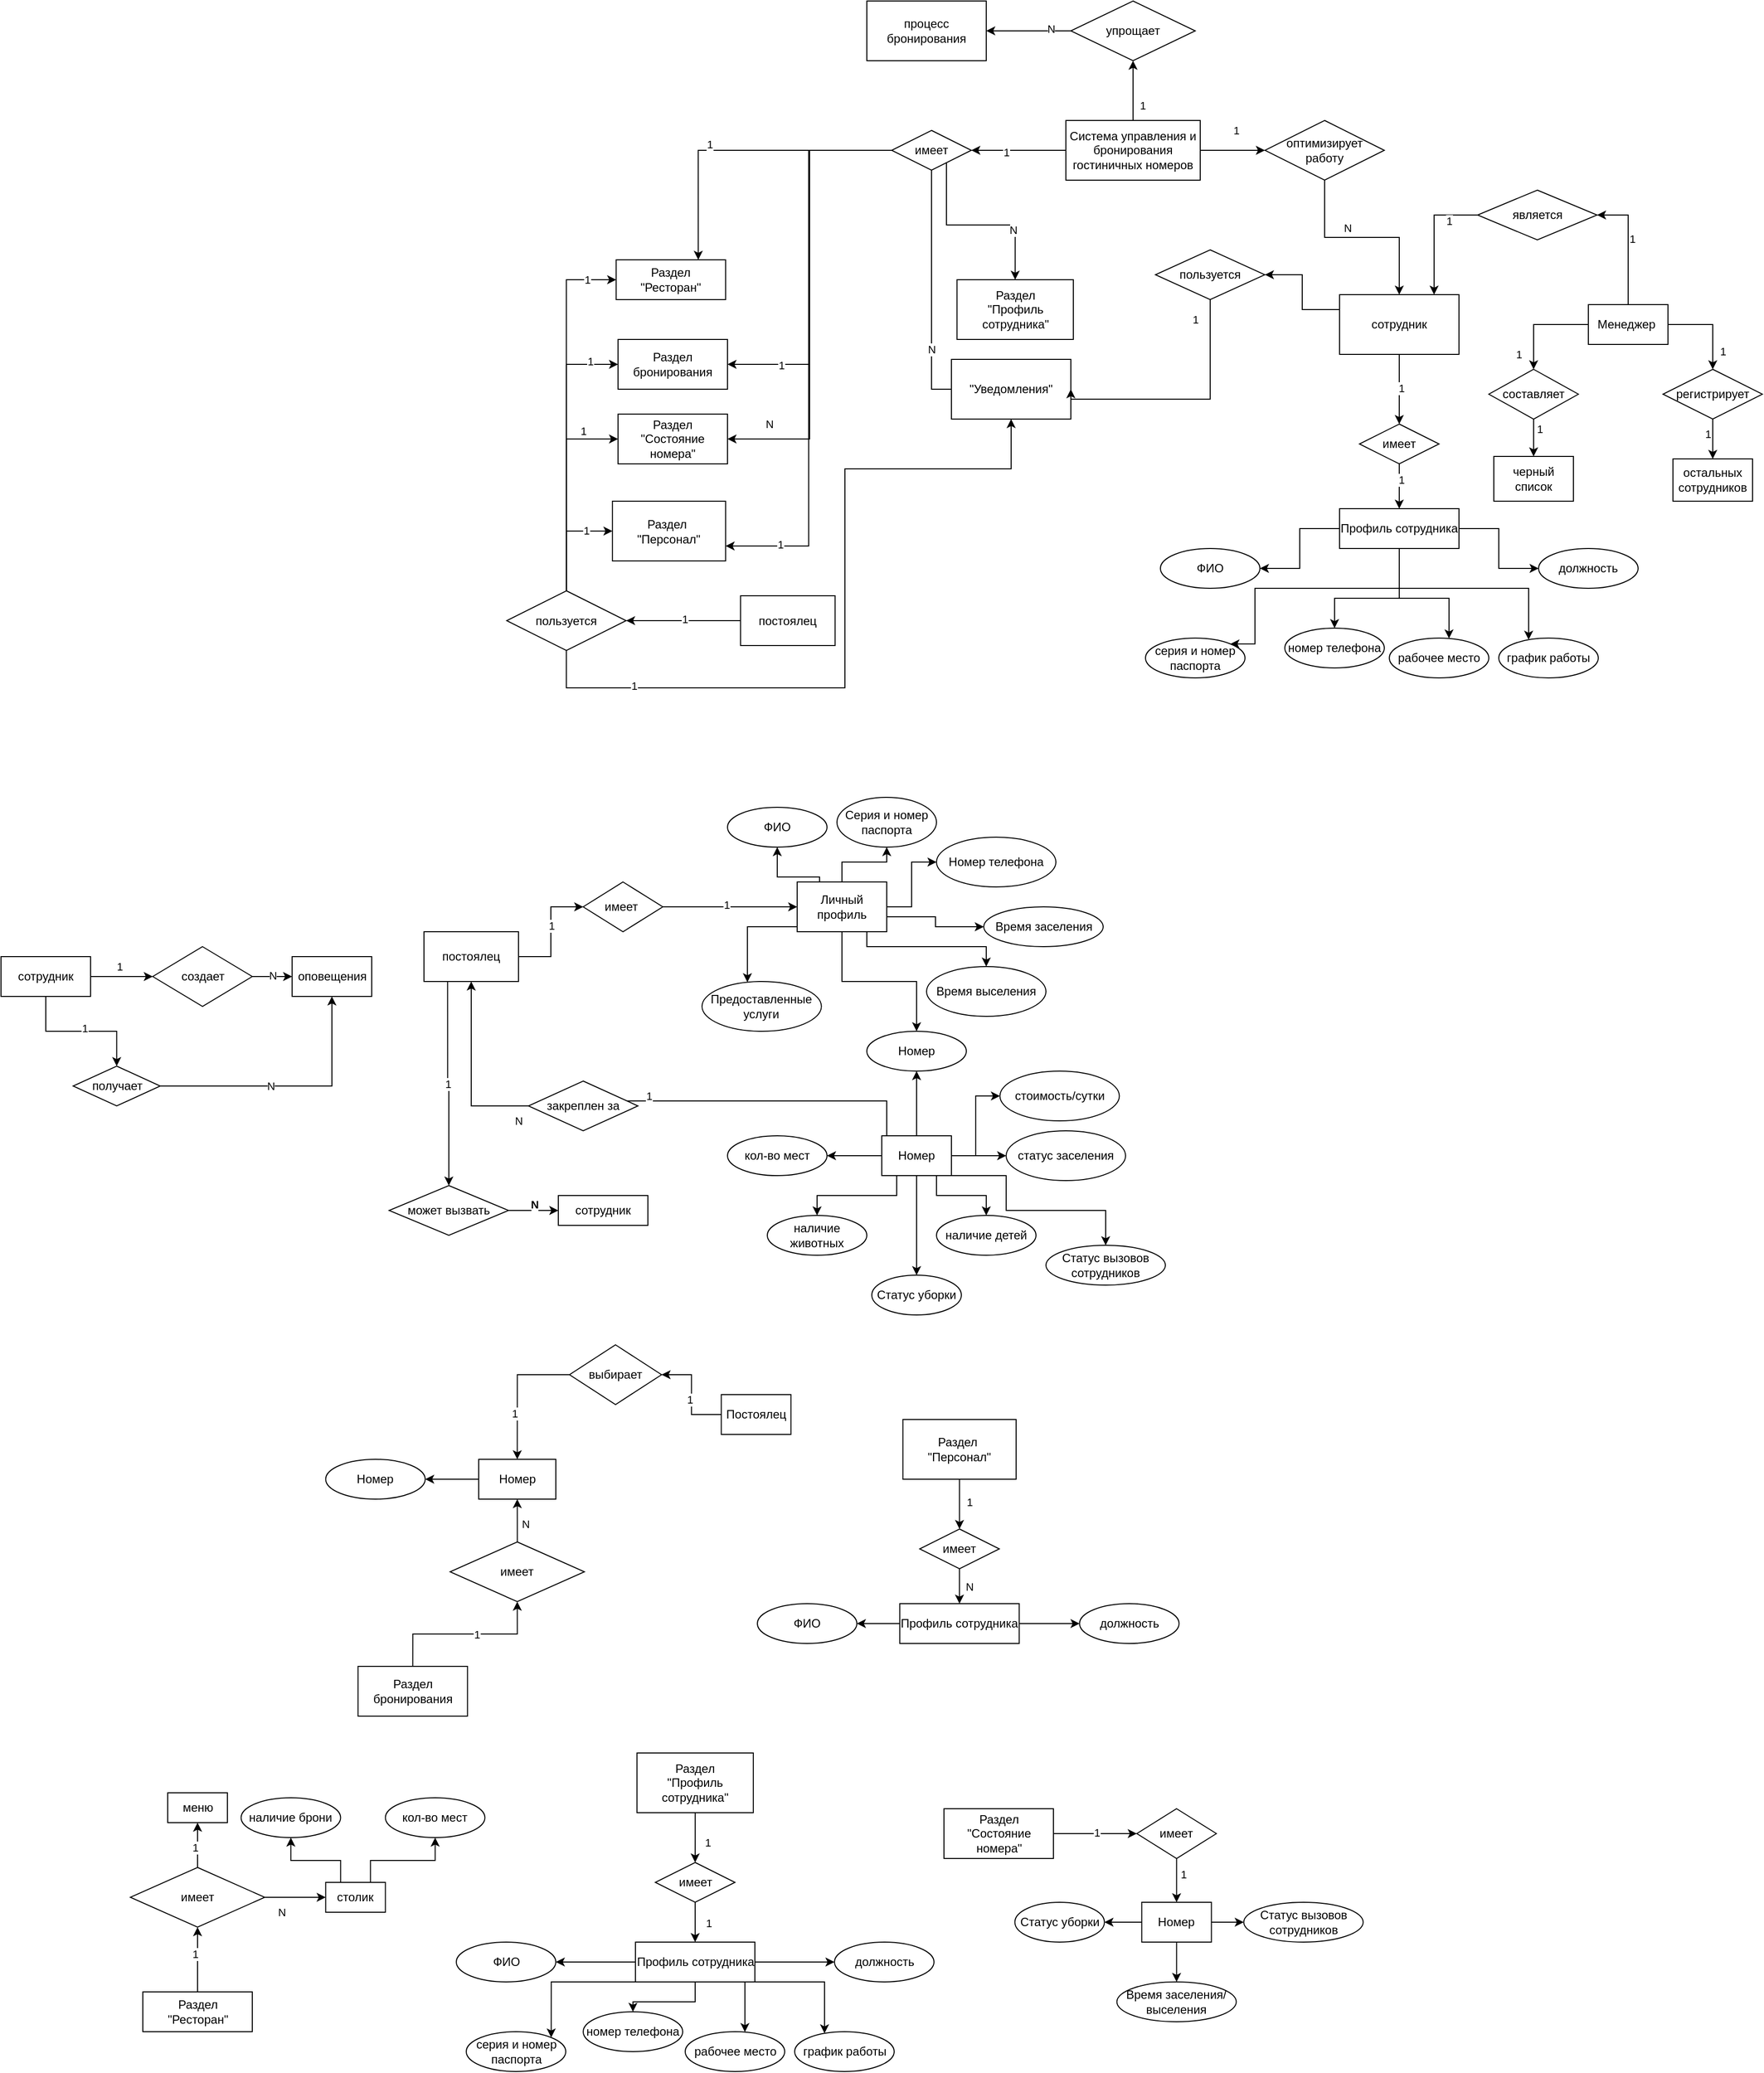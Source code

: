 <mxfile version="22.1.11" type="device">
  <diagram id="1r0zruyjchEQYWwP_mUf" name="Страница — 1">
    <mxGraphModel dx="3209" dy="1833" grid="1" gridSize="10" guides="1" tooltips="1" connect="1" arrows="1" fold="1" page="1" pageScale="1" pageWidth="850" pageHeight="1100" math="0" shadow="0">
      <root>
        <mxCell id="0" />
        <mxCell id="1" parent="0" />
        <mxCell id="VXwVxEslUtENfzQwAO3G-9" value="" style="edgeStyle=orthogonalEdgeStyle;rounded=0;orthogonalLoop=1;jettySize=auto;html=1;" parent="1" source="VXwVxEslUtENfzQwAO3G-1" target="VXwVxEslUtENfzQwAO3G-8" edge="1">
          <mxGeometry relative="1" as="geometry" />
        </mxCell>
        <mxCell id="VXwVxEslUtENfzQwAO3G-10" value="1" style="edgeLabel;html=1;align=center;verticalAlign=middle;resizable=0;points=[];" parent="VXwVxEslUtENfzQwAO3G-9" vertex="1" connectable="0">
          <mxGeometry x="-0.28" y="2" relative="1" as="geometry">
            <mxPoint x="11" y="6" as="offset" />
          </mxGeometry>
        </mxCell>
        <mxCell id="VXwVxEslUtENfzQwAO3G-49" value="" style="edgeStyle=orthogonalEdgeStyle;rounded=0;orthogonalLoop=1;jettySize=auto;html=1;" parent="1" source="VXwVxEslUtENfzQwAO3G-1" target="VXwVxEslUtENfzQwAO3G-48" edge="1">
          <mxGeometry relative="1" as="geometry" />
        </mxCell>
        <mxCell id="VXwVxEslUtENfzQwAO3G-52" value="1" style="edgeLabel;html=1;align=center;verticalAlign=middle;resizable=0;points=[];" parent="VXwVxEslUtENfzQwAO3G-49" vertex="1" connectable="0">
          <mxGeometry x="0.268" y="2" relative="1" as="geometry">
            <mxPoint as="offset" />
          </mxGeometry>
        </mxCell>
        <mxCell id="VXwVxEslUtENfzQwAO3G-1" value="Система управления и бронирования гостиничных номеров" style="rounded=0;whiteSpace=wrap;html=1;" parent="1" vertex="1">
          <mxGeometry x="90" y="60" width="135" height="60" as="geometry" />
        </mxCell>
        <mxCell id="VXwVxEslUtENfzQwAO3G-6" value="" style="edgeStyle=orthogonalEdgeStyle;rounded=0;orthogonalLoop=1;jettySize=auto;html=1;" parent="1" source="VXwVxEslUtENfzQwAO3G-2" target="VXwVxEslUtENfzQwAO3G-5" edge="1">
          <mxGeometry relative="1" as="geometry" />
        </mxCell>
        <mxCell id="VXwVxEslUtENfzQwAO3G-7" value="N" style="edgeLabel;html=1;align=center;verticalAlign=middle;resizable=0;points=[];" parent="VXwVxEslUtENfzQwAO3G-6" vertex="1" connectable="0">
          <mxGeometry x="-0.213" y="4" relative="1" as="geometry">
            <mxPoint x="5" y="-6" as="offset" />
          </mxGeometry>
        </mxCell>
        <mxCell id="VXwVxEslUtENfzQwAO3G-2" value="оптимизирует&lt;br&gt;работу" style="rhombus;whiteSpace=wrap;html=1;" parent="1" vertex="1">
          <mxGeometry x="290" y="60" width="120" height="60" as="geometry" />
        </mxCell>
        <mxCell id="VXwVxEslUtENfzQwAO3G-3" value="" style="endArrow=classic;html=1;rounded=0;entryX=0;entryY=0.5;entryDx=0;entryDy=0;exitX=1;exitY=0.5;exitDx=0;exitDy=0;" parent="1" source="VXwVxEslUtENfzQwAO3G-1" target="VXwVxEslUtENfzQwAO3G-2" edge="1">
          <mxGeometry width="50" height="50" relative="1" as="geometry">
            <mxPoint x="220" y="250" as="sourcePoint" />
            <mxPoint x="270" y="200" as="targetPoint" />
          </mxGeometry>
        </mxCell>
        <mxCell id="VXwVxEslUtENfzQwAO3G-4" value="1" style="edgeLabel;html=1;align=center;verticalAlign=middle;resizable=0;points=[];" parent="VXwVxEslUtENfzQwAO3G-3" vertex="1" connectable="0">
          <mxGeometry x="-0.39" y="3" relative="1" as="geometry">
            <mxPoint x="16" y="-17" as="offset" />
          </mxGeometry>
        </mxCell>
        <mxCell id="VXwVxEslUtENfzQwAO3G-15" value="" style="edgeStyle=orthogonalEdgeStyle;rounded=0;orthogonalLoop=1;jettySize=auto;html=1;" parent="1" source="VXwVxEslUtENfzQwAO3G-5" target="VXwVxEslUtENfzQwAO3G-14" edge="1">
          <mxGeometry relative="1" as="geometry" />
        </mxCell>
        <mxCell id="VXwVxEslUtENfzQwAO3G-18" value="1" style="edgeLabel;html=1;align=center;verticalAlign=middle;resizable=0;points=[];" parent="VXwVxEslUtENfzQwAO3G-15" vertex="1" connectable="0">
          <mxGeometry x="-0.03" y="2" relative="1" as="geometry">
            <mxPoint as="offset" />
          </mxGeometry>
        </mxCell>
        <mxCell id="VXwVxEslUtENfzQwAO3G-216" style="edgeStyle=orthogonalEdgeStyle;rounded=0;orthogonalLoop=1;jettySize=auto;html=1;exitX=0;exitY=0.25;exitDx=0;exitDy=0;" parent="1" source="VXwVxEslUtENfzQwAO3G-5" target="VXwVxEslUtENfzQwAO3G-217" edge="1">
          <mxGeometry relative="1" as="geometry">
            <mxPoint x="240" y="190" as="targetPoint" />
            <Array as="points" />
          </mxGeometry>
        </mxCell>
        <mxCell id="VXwVxEslUtENfzQwAO3G-5" value="сотрудник" style="rounded=0;whiteSpace=wrap;html=1;" parent="1" vertex="1">
          <mxGeometry x="365" y="235" width="120" height="60" as="geometry" />
        </mxCell>
        <mxCell id="VXwVxEslUtENfzQwAO3G-12" value="" style="edgeStyle=orthogonalEdgeStyle;rounded=0;orthogonalLoop=1;jettySize=auto;html=1;" parent="1" source="VXwVxEslUtENfzQwAO3G-8" target="VXwVxEslUtENfzQwAO3G-11" edge="1">
          <mxGeometry relative="1" as="geometry" />
        </mxCell>
        <mxCell id="VXwVxEslUtENfzQwAO3G-13" value="N" style="edgeLabel;html=1;align=center;verticalAlign=middle;resizable=0;points=[];" parent="VXwVxEslUtENfzQwAO3G-12" vertex="1" connectable="0">
          <mxGeometry x="-0.18" y="-2" relative="1" as="geometry">
            <mxPoint x="15" as="offset" />
          </mxGeometry>
        </mxCell>
        <mxCell id="VXwVxEslUtENfzQwAO3G-8" value="упрощает" style="rhombus;whiteSpace=wrap;html=1;" parent="1" vertex="1">
          <mxGeometry x="95" y="-60" width="125" height="60" as="geometry" />
        </mxCell>
        <mxCell id="VXwVxEslUtENfzQwAO3G-11" value="процесс&lt;br&gt;бронирования" style="rounded=0;whiteSpace=wrap;html=1;" parent="1" vertex="1">
          <mxGeometry x="-110" y="-60" width="120" height="60" as="geometry" />
        </mxCell>
        <mxCell id="VXwVxEslUtENfzQwAO3G-17" value="" style="edgeStyle=orthogonalEdgeStyle;rounded=0;orthogonalLoop=1;jettySize=auto;html=1;" parent="1" source="VXwVxEslUtENfzQwAO3G-14" target="VXwVxEslUtENfzQwAO3G-16" edge="1">
          <mxGeometry relative="1" as="geometry" />
        </mxCell>
        <mxCell id="VXwVxEslUtENfzQwAO3G-20" value="1" style="edgeLabel;html=1;align=center;verticalAlign=middle;resizable=0;points=[];" parent="VXwVxEslUtENfzQwAO3G-17" vertex="1" connectable="0">
          <mxGeometry x="-0.28" y="2" relative="1" as="geometry">
            <mxPoint as="offset" />
          </mxGeometry>
        </mxCell>
        <mxCell id="VXwVxEslUtENfzQwAO3G-14" value="имеет" style="rhombus;whiteSpace=wrap;html=1;" parent="1" vertex="1">
          <mxGeometry x="385" y="365" width="80" height="40" as="geometry" />
        </mxCell>
        <mxCell id="VXwVxEslUtENfzQwAO3G-22" value="" style="edgeStyle=orthogonalEdgeStyle;rounded=0;orthogonalLoop=1;jettySize=auto;html=1;" parent="1" source="VXwVxEslUtENfzQwAO3G-16" target="VXwVxEslUtENfzQwAO3G-21" edge="1">
          <mxGeometry relative="1" as="geometry" />
        </mxCell>
        <mxCell id="VXwVxEslUtENfzQwAO3G-35" value="" style="edgeStyle=orthogonalEdgeStyle;rounded=0;orthogonalLoop=1;jettySize=auto;html=1;" parent="1" source="VXwVxEslUtENfzQwAO3G-16" target="VXwVxEslUtENfzQwAO3G-32" edge="1">
          <mxGeometry relative="1" as="geometry" />
        </mxCell>
        <mxCell id="VXwVxEslUtENfzQwAO3G-36" style="edgeStyle=orthogonalEdgeStyle;rounded=0;orthogonalLoop=1;jettySize=auto;html=1;entryX=0.5;entryY=0;entryDx=0;entryDy=0;" parent="1" source="VXwVxEslUtENfzQwAO3G-16" target="VXwVxEslUtENfzQwAO3G-26" edge="1">
          <mxGeometry relative="1" as="geometry">
            <Array as="points">
              <mxPoint x="425" y="540" />
              <mxPoint x="360" y="540" />
            </Array>
          </mxGeometry>
        </mxCell>
        <mxCell id="VXwVxEslUtENfzQwAO3G-37" style="edgeStyle=orthogonalEdgeStyle;rounded=0;orthogonalLoop=1;jettySize=auto;html=1;" parent="1" source="VXwVxEslUtENfzQwAO3G-16" target="VXwVxEslUtENfzQwAO3G-24" edge="1">
          <mxGeometry relative="1" as="geometry">
            <mxPoint x="555" y="590" as="targetPoint" />
            <Array as="points">
              <mxPoint x="555" y="530" />
            </Array>
          </mxGeometry>
        </mxCell>
        <mxCell id="VXwVxEslUtENfzQwAO3G-38" style="edgeStyle=orthogonalEdgeStyle;rounded=0;orthogonalLoop=1;jettySize=auto;html=1;" parent="1" source="VXwVxEslUtENfzQwAO3G-16" target="VXwVxEslUtENfzQwAO3G-25" edge="1">
          <mxGeometry relative="1" as="geometry">
            <Array as="points">
              <mxPoint x="425" y="540" />
              <mxPoint x="475" y="540" />
            </Array>
          </mxGeometry>
        </mxCell>
        <mxCell id="VXwVxEslUtENfzQwAO3G-40" style="edgeStyle=orthogonalEdgeStyle;rounded=0;orthogonalLoop=1;jettySize=auto;html=1;entryX=1;entryY=0;entryDx=0;entryDy=0;" parent="1" source="VXwVxEslUtENfzQwAO3G-16" target="VXwVxEslUtENfzQwAO3G-33" edge="1">
          <mxGeometry relative="1" as="geometry">
            <Array as="points">
              <mxPoint x="280" y="530" />
            </Array>
          </mxGeometry>
        </mxCell>
        <mxCell id="VXwVxEslUtENfzQwAO3G-16" value="Профиль сотрудника" style="whiteSpace=wrap;html=1;" parent="1" vertex="1">
          <mxGeometry x="365" y="450" width="120" height="40" as="geometry" />
        </mxCell>
        <mxCell id="VXwVxEslUtENfzQwAO3G-21" value="ФИО" style="ellipse;whiteSpace=wrap;html=1;" parent="1" vertex="1">
          <mxGeometry x="185" y="490" width="100" height="40" as="geometry" />
        </mxCell>
        <mxCell id="VXwVxEslUtENfzQwAO3G-24" value="график работы" style="ellipse;whiteSpace=wrap;html=1;" parent="1" vertex="1">
          <mxGeometry x="525" y="580" width="100" height="40" as="geometry" />
        </mxCell>
        <mxCell id="VXwVxEslUtENfzQwAO3G-25" value="рабочее место" style="ellipse;whiteSpace=wrap;html=1;" parent="1" vertex="1">
          <mxGeometry x="415" y="580" width="100" height="40" as="geometry" />
        </mxCell>
        <mxCell id="VXwVxEslUtENfzQwAO3G-26" value="номер телефона" style="ellipse;whiteSpace=wrap;html=1;" parent="1" vertex="1">
          <mxGeometry x="310" y="570" width="100" height="40" as="geometry" />
        </mxCell>
        <mxCell id="VXwVxEslUtENfzQwAO3G-27" value="ФИО" style="ellipse;whiteSpace=wrap;html=1;" parent="1" vertex="1">
          <mxGeometry x="-250" y="750" width="100" height="40" as="geometry" />
        </mxCell>
        <mxCell id="VXwVxEslUtENfzQwAO3G-29" value="Номер телефона" style="ellipse;whiteSpace=wrap;html=1;" parent="1" vertex="1">
          <mxGeometry x="-40" y="780" width="120" height="50" as="geometry" />
        </mxCell>
        <mxCell id="VXwVxEslUtENfzQwAO3G-30" value="Серия и номер паспорта" style="ellipse;whiteSpace=wrap;html=1;" parent="1" vertex="1">
          <mxGeometry x="-140" y="740" width="100" height="50" as="geometry" />
        </mxCell>
        <mxCell id="VXwVxEslUtENfzQwAO3G-31" value="Номер" style="ellipse;whiteSpace=wrap;html=1;" parent="1" vertex="1">
          <mxGeometry x="-110" y="975" width="100" height="40" as="geometry" />
        </mxCell>
        <mxCell id="VXwVxEslUtENfzQwAO3G-32" value="должность" style="ellipse;whiteSpace=wrap;html=1;" parent="1" vertex="1">
          <mxGeometry x="565" y="490" width="100" height="40" as="geometry" />
        </mxCell>
        <mxCell id="VXwVxEslUtENfzQwAO3G-33" value="серия и номер паспорта" style="ellipse;whiteSpace=wrap;html=1;" parent="1" vertex="1">
          <mxGeometry x="170" y="580" width="100" height="40" as="geometry" />
        </mxCell>
        <mxCell id="VXwVxEslUtENfzQwAO3G-184" value="" style="edgeStyle=orthogonalEdgeStyle;rounded=0;orthogonalLoop=1;jettySize=auto;html=1;entryX=0.75;entryY=0;entryDx=0;entryDy=0;exitX=0;exitY=0.5;exitDx=0;exitDy=0;" parent="1" source="VXwVxEslUtENfzQwAO3G-48" target="VXwVxEslUtENfzQwAO3G-151" edge="1">
          <mxGeometry relative="1" as="geometry">
            <mxPoint x="-66.67" y="120" as="sourcePoint" />
          </mxGeometry>
        </mxCell>
        <mxCell id="VXwVxEslUtENfzQwAO3G-205" value="1" style="edgeLabel;html=1;align=center;verticalAlign=middle;resizable=0;points=[];" parent="VXwVxEslUtENfzQwAO3G-184" vertex="1" connectable="0">
          <mxGeometry x="0.206" y="-6" relative="1" as="geometry">
            <mxPoint as="offset" />
          </mxGeometry>
        </mxCell>
        <mxCell id="VXwVxEslUtENfzQwAO3G-202" style="edgeStyle=orthogonalEdgeStyle;rounded=0;orthogonalLoop=1;jettySize=auto;html=1;entryX=1;entryY=0.5;entryDx=0;entryDy=0;exitX=0;exitY=0.5;exitDx=0;exitDy=0;" parent="1" source="VXwVxEslUtENfzQwAO3G-48" target="VXwVxEslUtENfzQwAO3G-56" edge="1">
          <mxGeometry relative="1" as="geometry">
            <mxPoint x="-66.67" y="120" as="sourcePoint" />
          </mxGeometry>
        </mxCell>
        <mxCell id="VXwVxEslUtENfzQwAO3G-207" value="1" style="edgeLabel;html=1;align=center;verticalAlign=middle;resizable=0;points=[];" parent="VXwVxEslUtENfzQwAO3G-202" vertex="1" connectable="0">
          <mxGeometry x="0.715" y="1" relative="1" as="geometry">
            <mxPoint as="offset" />
          </mxGeometry>
        </mxCell>
        <mxCell id="VXwVxEslUtENfzQwAO3G-203" style="edgeStyle=orthogonalEdgeStyle;rounded=0;orthogonalLoop=1;jettySize=auto;html=1;entryX=1;entryY=0.5;entryDx=0;entryDy=0;exitX=0;exitY=0.5;exitDx=0;exitDy=0;" parent="1" source="VXwVxEslUtENfzQwAO3G-48" target="VXwVxEslUtENfzQwAO3G-159" edge="1">
          <mxGeometry relative="1" as="geometry">
            <mxPoint x="-66.67" y="120" as="sourcePoint" />
          </mxGeometry>
        </mxCell>
        <mxCell id="VXwVxEslUtENfzQwAO3G-208" value="N" style="edgeLabel;html=1;align=center;verticalAlign=middle;resizable=0;points=[];" parent="VXwVxEslUtENfzQwAO3G-203" vertex="1" connectable="0">
          <mxGeometry x="0.751" y="4" relative="1" as="geometry">
            <mxPoint x="-15" y="-19" as="offset" />
          </mxGeometry>
        </mxCell>
        <mxCell id="VXwVxEslUtENfzQwAO3G-211" style="edgeStyle=orthogonalEdgeStyle;rounded=0;orthogonalLoop=1;jettySize=auto;html=1;entryX=0.5;entryY=0;entryDx=0;entryDy=0;" parent="1" source="VXwVxEslUtENfzQwAO3G-48" target="VXwVxEslUtENfzQwAO3G-187" edge="1">
          <mxGeometry relative="1" as="geometry">
            <Array as="points">
              <mxPoint x="-30" y="165" />
              <mxPoint x="39" y="165" />
            </Array>
          </mxGeometry>
        </mxCell>
        <mxCell id="VXwVxEslUtENfzQwAO3G-213" value="N" style="edgeLabel;html=1;align=center;verticalAlign=middle;resizable=0;points=[];" parent="VXwVxEslUtENfzQwAO3G-211" vertex="1" connectable="0">
          <mxGeometry x="0.382" y="-6" relative="1" as="geometry">
            <mxPoint y="-1" as="offset" />
          </mxGeometry>
        </mxCell>
        <mxCell id="VXwVxEslUtENfzQwAO3G-212" value="N" style="edgeStyle=orthogonalEdgeStyle;rounded=0;orthogonalLoop=1;jettySize=auto;html=1;entryX=1;entryY=0.5;entryDx=0;entryDy=0;" parent="1" source="VXwVxEslUtENfzQwAO3G-48" target="VXwVxEslUtENfzQwAO3G-210" edge="1">
          <mxGeometry relative="1" as="geometry">
            <Array as="points">
              <mxPoint x="-45" y="330" />
            </Array>
          </mxGeometry>
        </mxCell>
        <mxCell id="VXwVxEslUtENfzQwAO3G-444" style="edgeStyle=orthogonalEdgeStyle;rounded=0;orthogonalLoop=1;jettySize=auto;html=1;entryX=1;entryY=0.75;entryDx=0;entryDy=0;" parent="1" source="VXwVxEslUtENfzQwAO3G-48" target="VXwVxEslUtENfzQwAO3G-266" edge="1">
          <mxGeometry relative="1" as="geometry" />
        </mxCell>
        <mxCell id="VXwVxEslUtENfzQwAO3G-445" value="1" style="edgeLabel;html=1;align=center;verticalAlign=middle;resizable=0;points=[];" parent="VXwVxEslUtENfzQwAO3G-444" vertex="1" connectable="0">
          <mxGeometry x="0.806" y="-2" relative="1" as="geometry">
            <mxPoint as="offset" />
          </mxGeometry>
        </mxCell>
        <mxCell id="VXwVxEslUtENfzQwAO3G-48" value="имеет" style="rhombus;whiteSpace=wrap;html=1;rounded=0;" parent="1" vertex="1">
          <mxGeometry x="-85" y="70" width="80" height="40" as="geometry" />
        </mxCell>
        <mxCell id="VXwVxEslUtENfzQwAO3G-56" value="Раздел бронирования" style="rounded=0;whiteSpace=wrap;html=1;" parent="1" vertex="1">
          <mxGeometry x="-360" y="280" width="110" height="50" as="geometry" />
        </mxCell>
        <mxCell id="VXwVxEslUtENfzQwAO3G-61" style="edgeStyle=orthogonalEdgeStyle;rounded=0;orthogonalLoop=1;jettySize=auto;html=1;exitX=0.5;exitY=1;exitDx=0;exitDy=0;" parent="1" source="VXwVxEslUtENfzQwAO3G-31" target="VXwVxEslUtENfzQwAO3G-31" edge="1">
          <mxGeometry relative="1" as="geometry" />
        </mxCell>
        <mxCell id="VXwVxEslUtENfzQwAO3G-64" value="" style="edgeStyle=orthogonalEdgeStyle;rounded=0;orthogonalLoop=1;jettySize=auto;html=1;" parent="1" source="VXwVxEslUtENfzQwAO3G-62" target="VXwVxEslUtENfzQwAO3G-63" edge="1">
          <mxGeometry relative="1" as="geometry" />
        </mxCell>
        <mxCell id="VXwVxEslUtENfzQwAO3G-109" value="1" style="edgeLabel;html=1;align=center;verticalAlign=middle;resizable=0;points=[];" parent="VXwVxEslUtENfzQwAO3G-64" vertex="1" connectable="0">
          <mxGeometry x="0.117" y="1" relative="1" as="geometry">
            <mxPoint x="1" as="offset" />
          </mxGeometry>
        </mxCell>
        <mxCell id="VXwVxEslUtENfzQwAO3G-161" value="" style="edgeStyle=orthogonalEdgeStyle;rounded=0;orthogonalLoop=1;jettySize=auto;html=1;exitX=0;exitY=0.5;exitDx=0;exitDy=0;" parent="1" source="VXwVxEslUtENfzQwAO3G-251" target="VXwVxEslUtENfzQwAO3G-160" edge="1">
          <mxGeometry relative="1" as="geometry" />
        </mxCell>
        <mxCell id="VXwVxEslUtENfzQwAO3G-162" value="1" style="edgeLabel;html=1;align=center;verticalAlign=middle;resizable=0;points=[];" parent="VXwVxEslUtENfzQwAO3G-161" vertex="1" connectable="0">
          <mxGeometry x="-0.029" y="-2" relative="1" as="geometry">
            <mxPoint as="offset" />
          </mxGeometry>
        </mxCell>
        <mxCell id="VXwVxEslUtENfzQwAO3G-197" value="1" style="edgeStyle=orthogonalEdgeStyle;rounded=0;orthogonalLoop=1;jettySize=auto;html=1;exitX=0.25;exitY=1;exitDx=0;exitDy=0;entryX=0.5;entryY=0;entryDx=0;entryDy=0;" parent="1" source="VXwVxEslUtENfzQwAO3G-62" target="VXwVxEslUtENfzQwAO3G-145" edge="1">
          <mxGeometry relative="1" as="geometry">
            <mxPoint x="-550" y="1130" as="targetPoint" />
          </mxGeometry>
        </mxCell>
        <mxCell id="VXwVxEslUtENfzQwAO3G-62" value="постоялец" style="whiteSpace=wrap;html=1;" parent="1" vertex="1">
          <mxGeometry x="-555" y="875" width="95" height="50" as="geometry" />
        </mxCell>
        <mxCell id="VXwVxEslUtENfzQwAO3G-66" value="" style="edgeStyle=orthogonalEdgeStyle;rounded=0;orthogonalLoop=1;jettySize=auto;html=1;" parent="1" source="VXwVxEslUtENfzQwAO3G-63" target="VXwVxEslUtENfzQwAO3G-65" edge="1">
          <mxGeometry relative="1" as="geometry" />
        </mxCell>
        <mxCell id="VXwVxEslUtENfzQwAO3G-110" value="1" style="edgeLabel;html=1;align=center;verticalAlign=middle;resizable=0;points=[];" parent="VXwVxEslUtENfzQwAO3G-66" vertex="1" connectable="0">
          <mxGeometry x="-0.05" y="2" relative="1" as="geometry">
            <mxPoint as="offset" />
          </mxGeometry>
        </mxCell>
        <mxCell id="VXwVxEslUtENfzQwAO3G-63" value="имеет&amp;nbsp;" style="rhombus;whiteSpace=wrap;html=1;" parent="1" vertex="1">
          <mxGeometry x="-395" y="825" width="80" height="50" as="geometry" />
        </mxCell>
        <mxCell id="VXwVxEslUtENfzQwAO3G-95" value="" style="edgeStyle=orthogonalEdgeStyle;rounded=0;orthogonalLoop=1;jettySize=auto;html=1;" parent="1" source="VXwVxEslUtENfzQwAO3G-65" target="VXwVxEslUtENfzQwAO3G-91" edge="1">
          <mxGeometry relative="1" as="geometry">
            <Array as="points">
              <mxPoint x="-230" y="870" />
            </Array>
          </mxGeometry>
        </mxCell>
        <mxCell id="VXwVxEslUtENfzQwAO3G-99" style="edgeStyle=orthogonalEdgeStyle;rounded=0;orthogonalLoop=1;jettySize=auto;html=1;" parent="1" source="VXwVxEslUtENfzQwAO3G-65" target="VXwVxEslUtENfzQwAO3G-31" edge="1">
          <mxGeometry relative="1" as="geometry" />
        </mxCell>
        <mxCell id="VXwVxEslUtENfzQwAO3G-100" style="edgeStyle=orthogonalEdgeStyle;rounded=0;orthogonalLoop=1;jettySize=auto;html=1;" parent="1" source="VXwVxEslUtENfzQwAO3G-65" target="VXwVxEslUtENfzQwAO3G-92" edge="1">
          <mxGeometry relative="1" as="geometry">
            <Array as="points">
              <mxPoint x="-110" y="890" />
              <mxPoint x="10" y="890" />
            </Array>
          </mxGeometry>
        </mxCell>
        <mxCell id="VXwVxEslUtENfzQwAO3G-101" style="edgeStyle=orthogonalEdgeStyle;rounded=0;orthogonalLoop=1;jettySize=auto;html=1;" parent="1" source="VXwVxEslUtENfzQwAO3G-65" target="VXwVxEslUtENfzQwAO3G-93" edge="1">
          <mxGeometry relative="1" as="geometry">
            <Array as="points">
              <mxPoint x="-41" y="860" />
              <mxPoint x="-41" y="870" />
            </Array>
          </mxGeometry>
        </mxCell>
        <mxCell id="VXwVxEslUtENfzQwAO3G-102" style="edgeStyle=orthogonalEdgeStyle;rounded=0;orthogonalLoop=1;jettySize=auto;html=1;entryX=0;entryY=0.5;entryDx=0;entryDy=0;" parent="1" source="VXwVxEslUtENfzQwAO3G-65" target="VXwVxEslUtENfzQwAO3G-29" edge="1">
          <mxGeometry relative="1" as="geometry" />
        </mxCell>
        <mxCell id="VXwVxEslUtENfzQwAO3G-103" style="edgeStyle=orthogonalEdgeStyle;rounded=0;orthogonalLoop=1;jettySize=auto;html=1;" parent="1" source="VXwVxEslUtENfzQwAO3G-65" target="VXwVxEslUtENfzQwAO3G-30" edge="1">
          <mxGeometry relative="1" as="geometry" />
        </mxCell>
        <mxCell id="VXwVxEslUtENfzQwAO3G-104" style="edgeStyle=orthogonalEdgeStyle;rounded=0;orthogonalLoop=1;jettySize=auto;html=1;exitX=0.25;exitY=0;exitDx=0;exitDy=0;" parent="1" source="VXwVxEslUtENfzQwAO3G-65" edge="1">
          <mxGeometry relative="1" as="geometry">
            <mxPoint x="-200" y="790" as="targetPoint" />
            <Array as="points">
              <mxPoint x="-157" y="820" />
              <mxPoint x="-200" y="820" />
            </Array>
          </mxGeometry>
        </mxCell>
        <mxCell id="VXwVxEslUtENfzQwAO3G-65" value="Личный профиль" style="whiteSpace=wrap;html=1;" parent="1" vertex="1">
          <mxGeometry x="-180" y="825" width="90" height="50" as="geometry" />
        </mxCell>
        <mxCell id="VXwVxEslUtENfzQwAO3G-108" style="edgeStyle=orthogonalEdgeStyle;rounded=0;orthogonalLoop=1;jettySize=auto;html=1;entryX=0.5;entryY=1;entryDx=0;entryDy=0;" parent="1" source="VXwVxEslUtENfzQwAO3G-67" target="VXwVxEslUtENfzQwAO3G-31" edge="1">
          <mxGeometry relative="1" as="geometry" />
        </mxCell>
        <mxCell id="VXwVxEslUtENfzQwAO3G-112" value="" style="edgeStyle=orthogonalEdgeStyle;rounded=0;orthogonalLoop=1;jettySize=auto;html=1;" parent="1" source="VXwVxEslUtENfzQwAO3G-67" target="VXwVxEslUtENfzQwAO3G-111" edge="1">
          <mxGeometry relative="1" as="geometry" />
        </mxCell>
        <mxCell id="VXwVxEslUtENfzQwAO3G-113" style="edgeStyle=orthogonalEdgeStyle;rounded=0;orthogonalLoop=1;jettySize=auto;html=1;entryX=0.5;entryY=0;entryDx=0;entryDy=0;" parent="1" source="VXwVxEslUtENfzQwAO3G-67" target="VXwVxEslUtENfzQwAO3G-88" edge="1">
          <mxGeometry relative="1" as="geometry">
            <Array as="points">
              <mxPoint x="-40" y="1140" />
              <mxPoint x="10" y="1140" />
            </Array>
          </mxGeometry>
        </mxCell>
        <mxCell id="VXwVxEslUtENfzQwAO3G-114" style="edgeStyle=orthogonalEdgeStyle;rounded=0;orthogonalLoop=1;jettySize=auto;html=1;" parent="1" source="VXwVxEslUtENfzQwAO3G-67" target="VXwVxEslUtENfzQwAO3G-87" edge="1">
          <mxGeometry relative="1" as="geometry">
            <Array as="points">
              <mxPoint x="-80" y="1140" />
              <mxPoint x="-160" y="1140" />
            </Array>
          </mxGeometry>
        </mxCell>
        <mxCell id="VXwVxEslUtENfzQwAO3G-115" value="" style="edgeStyle=orthogonalEdgeStyle;rounded=0;orthogonalLoop=1;jettySize=auto;html=1;" parent="1" source="VXwVxEslUtENfzQwAO3G-67" target="VXwVxEslUtENfzQwAO3G-86" edge="1">
          <mxGeometry relative="1" as="geometry" />
        </mxCell>
        <mxCell id="VXwVxEslUtENfzQwAO3G-119" style="edgeStyle=orthogonalEdgeStyle;rounded=0;orthogonalLoop=1;jettySize=auto;html=1;entryX=0.5;entryY=1;entryDx=0;entryDy=0;" parent="1" source="VXwVxEslUtENfzQwAO3G-67" target="VXwVxEslUtENfzQwAO3G-118" edge="1">
          <mxGeometry relative="1" as="geometry">
            <Array as="points">
              <mxPoint x="-90" y="1045" />
              <mxPoint x="-395" y="1045" />
            </Array>
          </mxGeometry>
        </mxCell>
        <mxCell id="VXwVxEslUtENfzQwAO3G-122" value="1" style="edgeLabel;html=1;align=center;verticalAlign=middle;resizable=0;points=[];" parent="VXwVxEslUtENfzQwAO3G-119" vertex="1" connectable="0">
          <mxGeometry x="-0.3" y="3" relative="1" as="geometry">
            <mxPoint x="-145" y="-8" as="offset" />
          </mxGeometry>
        </mxCell>
        <mxCell id="VXwVxEslUtENfzQwAO3G-271" style="edgeStyle=orthogonalEdgeStyle;rounded=0;orthogonalLoop=1;jettySize=auto;html=1;" parent="1" source="VXwVxEslUtENfzQwAO3G-67" target="VXwVxEslUtENfzQwAO3G-272" edge="1">
          <mxGeometry relative="1" as="geometry">
            <mxPoint x="180" y="1230.0" as="targetPoint" />
          </mxGeometry>
        </mxCell>
        <mxCell id="VXwVxEslUtENfzQwAO3G-273" style="edgeStyle=orthogonalEdgeStyle;rounded=0;orthogonalLoop=1;jettySize=auto;html=1;exitX=1;exitY=1;exitDx=0;exitDy=0;" parent="1" source="VXwVxEslUtENfzQwAO3G-67" target="VXwVxEslUtENfzQwAO3G-274" edge="1">
          <mxGeometry relative="1" as="geometry">
            <mxPoint x="130" y="1230.0" as="targetPoint" />
            <Array as="points">
              <mxPoint x="30" y="1120" />
              <mxPoint x="30" y="1155" />
              <mxPoint x="130" y="1155" />
            </Array>
          </mxGeometry>
        </mxCell>
        <mxCell id="e69OJPt96l2vGQ0Q6s-P-2" style="edgeStyle=orthogonalEdgeStyle;rounded=0;orthogonalLoop=1;jettySize=auto;html=1;entryX=0;entryY=0.5;entryDx=0;entryDy=0;" parent="1" source="VXwVxEslUtENfzQwAO3G-67" target="e69OJPt96l2vGQ0Q6s-P-1" edge="1">
          <mxGeometry relative="1" as="geometry" />
        </mxCell>
        <mxCell id="VXwVxEslUtENfzQwAO3G-67" value="Номер" style="whiteSpace=wrap;html=1;" parent="1" vertex="1">
          <mxGeometry x="-95" y="1080" width="70" height="40" as="geometry" />
        </mxCell>
        <mxCell id="VXwVxEslUtENfzQwAO3G-86" value="кол-во мест" style="ellipse;whiteSpace=wrap;html=1;" parent="1" vertex="1">
          <mxGeometry x="-250" y="1080" width="100" height="40" as="geometry" />
        </mxCell>
        <mxCell id="VXwVxEslUtENfzQwAO3G-87" value="наличие животных" style="ellipse;whiteSpace=wrap;html=1;" parent="1" vertex="1">
          <mxGeometry x="-210" y="1160" width="100" height="40" as="geometry" />
        </mxCell>
        <mxCell id="VXwVxEslUtENfzQwAO3G-88" value="наличие детей" style="ellipse;whiteSpace=wrap;html=1;" parent="1" vertex="1">
          <mxGeometry x="-40" y="1160" width="100" height="40" as="geometry" />
        </mxCell>
        <mxCell id="VXwVxEslUtENfzQwAO3G-91" value="Предоставленные услуги" style="ellipse;whiteSpace=wrap;html=1;" parent="1" vertex="1">
          <mxGeometry x="-275.62" y="925" width="120" height="50" as="geometry" />
        </mxCell>
        <mxCell id="VXwVxEslUtENfzQwAO3G-92" value="Время выселения" style="ellipse;whiteSpace=wrap;html=1;" parent="1" vertex="1">
          <mxGeometry x="-50" y="910" width="120" height="50" as="geometry" />
        </mxCell>
        <mxCell id="VXwVxEslUtENfzQwAO3G-93" value="Время заселения" style="ellipse;whiteSpace=wrap;html=1;" parent="1" vertex="1">
          <mxGeometry x="7.5" y="850" width="120" height="40" as="geometry" />
        </mxCell>
        <mxCell id="VXwVxEslUtENfzQwAO3G-111" value="статус заселения" style="ellipse;whiteSpace=wrap;html=1;" parent="1" vertex="1">
          <mxGeometry x="30" y="1075" width="120" height="50" as="geometry" />
        </mxCell>
        <mxCell id="VXwVxEslUtENfzQwAO3G-120" style="edgeStyle=orthogonalEdgeStyle;rounded=0;orthogonalLoop=1;jettySize=auto;html=1;" parent="1" source="VXwVxEslUtENfzQwAO3G-118" target="VXwVxEslUtENfzQwAO3G-62" edge="1">
          <mxGeometry relative="1" as="geometry">
            <mxPoint x="-480.0" y="920" as="targetPoint" />
          </mxGeometry>
        </mxCell>
        <mxCell id="VXwVxEslUtENfzQwAO3G-123" value="N" style="edgeLabel;html=1;align=center;verticalAlign=middle;resizable=0;points=[];" parent="VXwVxEslUtENfzQwAO3G-120" vertex="1" connectable="0">
          <mxGeometry x="-0.045" y="-1" relative="1" as="geometry">
            <mxPoint x="46" y="44" as="offset" />
          </mxGeometry>
        </mxCell>
        <mxCell id="VXwVxEslUtENfzQwAO3G-118" value="закреплен за" style="rhombus;whiteSpace=wrap;html=1;" parent="1" vertex="1">
          <mxGeometry x="-450" y="1025" width="110" height="50" as="geometry" />
        </mxCell>
        <mxCell id="VXwVxEslUtENfzQwAO3G-138" value="" style="edgeStyle=orthogonalEdgeStyle;rounded=0;orthogonalLoop=1;jettySize=auto;html=1;exitX=0;exitY=0.5;exitDx=0;exitDy=0;" parent="1" source="VXwVxEslUtENfzQwAO3G-124" target="VXwVxEslUtENfzQwAO3G-137" edge="1">
          <mxGeometry relative="1" as="geometry">
            <mxPoint x="655" y="285" as="sourcePoint" />
          </mxGeometry>
        </mxCell>
        <mxCell id="VXwVxEslUtENfzQwAO3G-141" value="1" style="edgeLabel;html=1;align=center;verticalAlign=middle;resizable=0;points=[];" parent="VXwVxEslUtENfzQwAO3G-138" vertex="1" connectable="0">
          <mxGeometry x="0.457" y="-1" relative="1" as="geometry">
            <mxPoint x="-14" y="12" as="offset" />
          </mxGeometry>
        </mxCell>
        <mxCell id="VXwVxEslUtENfzQwAO3G-254" style="edgeStyle=orthogonalEdgeStyle;rounded=0;orthogonalLoop=1;jettySize=auto;html=1;entryX=1;entryY=0.5;entryDx=0;entryDy=0;" parent="1" source="VXwVxEslUtENfzQwAO3G-124" target="VXwVxEslUtENfzQwAO3G-125" edge="1">
          <mxGeometry relative="1" as="geometry" />
        </mxCell>
        <mxCell id="VXwVxEslUtENfzQwAO3G-255" value="1" style="edgeLabel;html=1;align=center;verticalAlign=middle;resizable=0;points=[];" parent="VXwVxEslUtENfzQwAO3G-254" vertex="1" connectable="0">
          <mxGeometry x="0.075" y="-4" relative="1" as="geometry">
            <mxPoint y="-1" as="offset" />
          </mxGeometry>
        </mxCell>
        <mxCell id="VXwVxEslUtENfzQwAO3G-441" style="edgeStyle=orthogonalEdgeStyle;rounded=0;orthogonalLoop=1;jettySize=auto;html=1;exitX=1;exitY=0.5;exitDx=0;exitDy=0;" parent="1" source="VXwVxEslUtENfzQwAO3G-124" target="VXwVxEslUtENfzQwAO3G-130" edge="1">
          <mxGeometry relative="1" as="geometry" />
        </mxCell>
        <mxCell id="VXwVxEslUtENfzQwAO3G-442" value="1" style="edgeLabel;html=1;align=center;verticalAlign=middle;resizable=0;points=[];" parent="VXwVxEslUtENfzQwAO3G-441" vertex="1" connectable="0">
          <mxGeometry x="0.026" relative="1" as="geometry">
            <mxPoint x="10" y="26" as="offset" />
          </mxGeometry>
        </mxCell>
        <mxCell id="VXwVxEslUtENfzQwAO3G-124" value="Менеджер&amp;nbsp;" style="rounded=0;whiteSpace=wrap;html=1;" parent="1" vertex="1">
          <mxGeometry x="615" y="245" width="80" height="40" as="geometry" />
        </mxCell>
        <mxCell id="VXwVxEslUtENfzQwAO3G-127" value="" style="edgeStyle=orthogonalEdgeStyle;rounded=0;orthogonalLoop=1;jettySize=auto;html=1;" parent="1" source="VXwVxEslUtENfzQwAO3G-125" target="VXwVxEslUtENfzQwAO3G-5" edge="1">
          <mxGeometry relative="1" as="geometry">
            <Array as="points">
              <mxPoint x="460" y="155" />
            </Array>
          </mxGeometry>
        </mxCell>
        <mxCell id="VXwVxEslUtENfzQwAO3G-129" value="1" style="edgeLabel;html=1;align=center;verticalAlign=middle;resizable=0;points=[];" parent="VXwVxEslUtENfzQwAO3G-127" vertex="1" connectable="0">
          <mxGeometry x="-0.4" y="2" relative="1" as="geometry">
            <mxPoint x="8" y="4" as="offset" />
          </mxGeometry>
        </mxCell>
        <mxCell id="VXwVxEslUtENfzQwAO3G-125" value="является" style="rhombus;whiteSpace=wrap;html=1;" parent="1" vertex="1">
          <mxGeometry x="503.75" y="130" width="120" height="50" as="geometry" />
        </mxCell>
        <mxCell id="VXwVxEslUtENfzQwAO3G-256" style="edgeStyle=orthogonalEdgeStyle;rounded=0;orthogonalLoop=1;jettySize=auto;html=1;" parent="1" source="VXwVxEslUtENfzQwAO3G-130" target="VXwVxEslUtENfzQwAO3G-132" edge="1">
          <mxGeometry relative="1" as="geometry" />
        </mxCell>
        <mxCell id="VXwVxEslUtENfzQwAO3G-257" value="1" style="edgeLabel;html=1;align=center;verticalAlign=middle;resizable=0;points=[];" parent="VXwVxEslUtENfzQwAO3G-256" vertex="1" connectable="0">
          <mxGeometry x="-0.285" y="-5" relative="1" as="geometry">
            <mxPoint as="offset" />
          </mxGeometry>
        </mxCell>
        <mxCell id="VXwVxEslUtENfzQwAO3G-130" value="регистрирует" style="rhombus;whiteSpace=wrap;html=1;" parent="1" vertex="1">
          <mxGeometry x="690" y="310" width="100" height="50" as="geometry" />
        </mxCell>
        <mxCell id="VXwVxEslUtENfzQwAO3G-132" value="остальных сотрудников" style="whiteSpace=wrap;html=1;" parent="1" vertex="1">
          <mxGeometry x="700" y="400" width="80" height="42.5" as="geometry" />
        </mxCell>
        <mxCell id="VXwVxEslUtENfzQwAO3G-140" value="" style="edgeStyle=orthogonalEdgeStyle;rounded=0;orthogonalLoop=1;jettySize=auto;html=1;" parent="1" source="VXwVxEslUtENfzQwAO3G-137" target="VXwVxEslUtENfzQwAO3G-139" edge="1">
          <mxGeometry relative="1" as="geometry" />
        </mxCell>
        <mxCell id="VXwVxEslUtENfzQwAO3G-142" value="1" style="edgeLabel;html=1;align=center;verticalAlign=middle;resizable=0;points=[];" parent="VXwVxEslUtENfzQwAO3G-140" vertex="1" connectable="0">
          <mxGeometry x="-0.169" relative="1" as="geometry">
            <mxPoint x="6" y="-8" as="offset" />
          </mxGeometry>
        </mxCell>
        <mxCell id="VXwVxEslUtENfzQwAO3G-137" value="составляет" style="rhombus;whiteSpace=wrap;html=1;" parent="1" vertex="1">
          <mxGeometry x="515" y="310" width="90" height="50" as="geometry" />
        </mxCell>
        <mxCell id="VXwVxEslUtENfzQwAO3G-139" value="черный список" style="whiteSpace=wrap;html=1;" parent="1" vertex="1">
          <mxGeometry x="520" y="397.5" width="80" height="45" as="geometry" />
        </mxCell>
        <mxCell id="VXwVxEslUtENfzQwAO3G-199" value="" style="edgeStyle=orthogonalEdgeStyle;rounded=0;orthogonalLoop=1;jettySize=auto;html=1;exitX=1;exitY=0.5;exitDx=0;exitDy=0;" parent="1" source="VXwVxEslUtENfzQwAO3G-145" target="VXwVxEslUtENfzQwAO3G-198" edge="1">
          <mxGeometry relative="1" as="geometry">
            <mxPoint x="-490" y="1155" as="sourcePoint" />
          </mxGeometry>
        </mxCell>
        <mxCell id="VXwVxEslUtENfzQwAO3G-200" value="&lt;b&gt;N&lt;/b&gt;" style="edgeLabel;html=1;align=center;verticalAlign=middle;resizable=0;points=[];" parent="VXwVxEslUtENfzQwAO3G-199" vertex="1" connectable="0">
          <mxGeometry x="0.04" y="5" relative="1" as="geometry">
            <mxPoint y="-1" as="offset" />
          </mxGeometry>
        </mxCell>
        <mxCell id="VXwVxEslUtENfzQwAO3G-145" value="может вызвать" style="rhombus;whiteSpace=wrap;html=1;" parent="1" vertex="1">
          <mxGeometry x="-590" y="1130" width="120" height="50" as="geometry" />
        </mxCell>
        <mxCell id="VXwVxEslUtENfzQwAO3G-151" value="Раздел&lt;br&gt;&quot;Ресторан&quot;" style="whiteSpace=wrap;html=1;" parent="1" vertex="1">
          <mxGeometry x="-361.87" y="200" width="110" height="40" as="geometry" />
        </mxCell>
        <mxCell id="VXwVxEslUtENfzQwAO3G-159" value="Раздел&lt;br&gt;&quot;Состояние номера&quot;" style="rounded=0;whiteSpace=wrap;html=1;" parent="1" vertex="1">
          <mxGeometry x="-360" y="355" width="110" height="50" as="geometry" />
        </mxCell>
        <mxCell id="VXwVxEslUtENfzQwAO3G-214" style="edgeStyle=orthogonalEdgeStyle;rounded=0;orthogonalLoop=1;jettySize=auto;html=1;entryX=0.5;entryY=1;entryDx=0;entryDy=0;" parent="1" source="VXwVxEslUtENfzQwAO3G-160" target="VXwVxEslUtENfzQwAO3G-210" edge="1">
          <mxGeometry relative="1" as="geometry">
            <Array as="points">
              <mxPoint x="-412" y="630" />
              <mxPoint x="-132" y="630" />
              <mxPoint x="-132" y="410" />
              <mxPoint x="35" y="410" />
            </Array>
          </mxGeometry>
        </mxCell>
        <mxCell id="VXwVxEslUtENfzQwAO3G-240" value="1" style="edgeLabel;html=1;align=center;verticalAlign=middle;resizable=0;points=[];" parent="VXwVxEslUtENfzQwAO3G-214" vertex="1" connectable="0">
          <mxGeometry x="-0.72" y="2" relative="1" as="geometry">
            <mxPoint as="offset" />
          </mxGeometry>
        </mxCell>
        <mxCell id="VXwVxEslUtENfzQwAO3G-243" style="edgeStyle=orthogonalEdgeStyle;rounded=0;orthogonalLoop=1;jettySize=auto;html=1;exitX=0.5;exitY=0;exitDx=0;exitDy=0;entryX=0;entryY=0.5;entryDx=0;entryDy=0;" parent="1" source="VXwVxEslUtENfzQwAO3G-160" target="VXwVxEslUtENfzQwAO3G-159" edge="1">
          <mxGeometry relative="1" as="geometry" />
        </mxCell>
        <mxCell id="VXwVxEslUtENfzQwAO3G-244" value="1" style="edgeLabel;html=1;align=center;verticalAlign=middle;resizable=0;points=[];" parent="VXwVxEslUtENfzQwAO3G-243" vertex="1" connectable="0">
          <mxGeometry x="0.657" y="8" relative="1" as="geometry">
            <mxPoint as="offset" />
          </mxGeometry>
        </mxCell>
        <mxCell id="VXwVxEslUtENfzQwAO3G-245" style="edgeStyle=orthogonalEdgeStyle;rounded=0;orthogonalLoop=1;jettySize=auto;html=1;exitX=0.5;exitY=0;exitDx=0;exitDy=0;entryX=0;entryY=0.5;entryDx=0;entryDy=0;" parent="1" source="VXwVxEslUtENfzQwAO3G-160" target="VXwVxEslUtENfzQwAO3G-56" edge="1">
          <mxGeometry relative="1" as="geometry" />
        </mxCell>
        <mxCell id="VXwVxEslUtENfzQwAO3G-246" value="1" style="edgeLabel;html=1;align=center;verticalAlign=middle;resizable=0;points=[];" parent="VXwVxEslUtENfzQwAO3G-245" vertex="1" connectable="0">
          <mxGeometry x="0.802" y="3" relative="1" as="geometry">
            <mxPoint as="offset" />
          </mxGeometry>
        </mxCell>
        <mxCell id="VXwVxEslUtENfzQwAO3G-249" style="edgeStyle=orthogonalEdgeStyle;rounded=0;orthogonalLoop=1;jettySize=auto;html=1;entryX=0;entryY=0.5;entryDx=0;entryDy=0;" parent="1" source="VXwVxEslUtENfzQwAO3G-160" target="VXwVxEslUtENfzQwAO3G-151" edge="1">
          <mxGeometry relative="1" as="geometry" />
        </mxCell>
        <mxCell id="VXwVxEslUtENfzQwAO3G-250" value="1" style="edgeLabel;html=1;align=center;verticalAlign=middle;resizable=0;points=[];" parent="VXwVxEslUtENfzQwAO3G-249" vertex="1" connectable="0">
          <mxGeometry x="0.841" relative="1" as="geometry">
            <mxPoint as="offset" />
          </mxGeometry>
        </mxCell>
        <mxCell id="VXwVxEslUtENfzQwAO3G-267" style="edgeStyle=orthogonalEdgeStyle;rounded=0;orthogonalLoop=1;jettySize=auto;html=1;entryX=0;entryY=0.5;entryDx=0;entryDy=0;" parent="1" source="VXwVxEslUtENfzQwAO3G-160" target="VXwVxEslUtENfzQwAO3G-266" edge="1">
          <mxGeometry relative="1" as="geometry" />
        </mxCell>
        <mxCell id="VXwVxEslUtENfzQwAO3G-268" value="1" style="edgeLabel;html=1;align=center;verticalAlign=middle;resizable=0;points=[];" parent="VXwVxEslUtENfzQwAO3G-267" vertex="1" connectable="0">
          <mxGeometry x="0.506" y="1" relative="1" as="geometry">
            <mxPoint as="offset" />
          </mxGeometry>
        </mxCell>
        <mxCell id="VXwVxEslUtENfzQwAO3G-160" value="пользуется" style="rhombus;whiteSpace=wrap;html=1;" parent="1" vertex="1">
          <mxGeometry x="-471.87" y="532.5" width="120" height="60" as="geometry" />
        </mxCell>
        <mxCell id="VXwVxEslUtENfzQwAO3G-187" value="Раздел&lt;br&gt;&quot;Профиль &lt;br&gt;сотрудника&quot;" style="whiteSpace=wrap;html=1;" parent="1" vertex="1">
          <mxGeometry x="-19.37" y="220" width="116.87" height="60" as="geometry" />
        </mxCell>
        <mxCell id="VXwVxEslUtENfzQwAO3G-198" value="сотрудник" style="whiteSpace=wrap;html=1;" parent="1" vertex="1">
          <mxGeometry x="-420" y="1140" width="90" height="30" as="geometry" />
        </mxCell>
        <mxCell id="VXwVxEslUtENfzQwAO3G-210" value="&quot;Уведомления&quot;" style="whiteSpace=wrap;html=1;" parent="1" vertex="1">
          <mxGeometry x="-25" y="300" width="120" height="60" as="geometry" />
        </mxCell>
        <mxCell id="VXwVxEslUtENfzQwAO3G-219" style="edgeStyle=orthogonalEdgeStyle;rounded=0;orthogonalLoop=1;jettySize=auto;html=1;entryX=1;entryY=0.5;entryDx=0;entryDy=0;" parent="1" source="VXwVxEslUtENfzQwAO3G-217" target="VXwVxEslUtENfzQwAO3G-210" edge="1">
          <mxGeometry relative="1" as="geometry">
            <Array as="points">
              <mxPoint x="235" y="340" />
            </Array>
          </mxGeometry>
        </mxCell>
        <mxCell id="VXwVxEslUtENfzQwAO3G-220" value="1" style="edgeLabel;html=1;align=center;verticalAlign=middle;resizable=0;points=[];" parent="VXwVxEslUtENfzQwAO3G-219" vertex="1" connectable="0">
          <mxGeometry x="-0.141" y="-2" relative="1" as="geometry">
            <mxPoint x="-8" y="-78" as="offset" />
          </mxGeometry>
        </mxCell>
        <mxCell id="VXwVxEslUtENfzQwAO3G-217" value="пользуется" style="rhombus;whiteSpace=wrap;html=1;" parent="1" vertex="1">
          <mxGeometry x="180" y="190" width="110" height="50" as="geometry" />
        </mxCell>
        <mxCell id="VXwVxEslUtENfzQwAO3G-225" value="кол-во мест" style="ellipse;whiteSpace=wrap;html=1;" parent="1" vertex="1">
          <mxGeometry x="-593.75" y="1745" width="100" height="40" as="geometry" />
        </mxCell>
        <mxCell id="VXwVxEslUtENfzQwAO3G-226" value="наличие брони" style="ellipse;whiteSpace=wrap;html=1;" parent="1" vertex="1">
          <mxGeometry x="-738.75" y="1745" width="100" height="40" as="geometry" />
        </mxCell>
        <mxCell id="VXwVxEslUtENfzQwAO3G-227" style="edgeStyle=orthogonalEdgeStyle;rounded=0;orthogonalLoop=1;jettySize=auto;html=1;entryX=0.5;entryY=1;entryDx=0;entryDy=0;" parent="1" source="VXwVxEslUtENfzQwAO3G-229" target="VXwVxEslUtENfzQwAO3G-234" edge="1">
          <mxGeometry relative="1" as="geometry" />
        </mxCell>
        <mxCell id="VXwVxEslUtENfzQwAO3G-228" value="1" style="edgeLabel;html=1;align=center;verticalAlign=middle;resizable=0;points=[];" parent="VXwVxEslUtENfzQwAO3G-227" vertex="1" connectable="0">
          <mxGeometry x="0.178" y="3" relative="1" as="geometry">
            <mxPoint as="offset" />
          </mxGeometry>
        </mxCell>
        <mxCell id="VXwVxEslUtENfzQwAO3G-229" value="Раздел&lt;br&gt;&quot;Ресторан&quot;" style="whiteSpace=wrap;html=1;" parent="1" vertex="1">
          <mxGeometry x="-837.5" y="1940" width="110" height="40" as="geometry" />
        </mxCell>
        <mxCell id="VXwVxEslUtENfzQwAO3G-232" value="" style="edgeStyle=orthogonalEdgeStyle;rounded=0;orthogonalLoop=1;jettySize=auto;html=1;" parent="1" source="VXwVxEslUtENfzQwAO3G-234" target="VXwVxEslUtENfzQwAO3G-238" edge="1">
          <mxGeometry relative="1" as="geometry" />
        </mxCell>
        <mxCell id="VXwVxEslUtENfzQwAO3G-233" value="N" style="edgeLabel;html=1;align=center;verticalAlign=middle;resizable=0;points=[];" parent="VXwVxEslUtENfzQwAO3G-232" vertex="1" connectable="0">
          <mxGeometry x="-0.077" y="-3" relative="1" as="geometry">
            <mxPoint x="-12" y="12" as="offset" />
          </mxGeometry>
        </mxCell>
        <mxCell id="VXwVxEslUtENfzQwAO3G-261" value="" style="edgeStyle=orthogonalEdgeStyle;rounded=0;orthogonalLoop=1;jettySize=auto;html=1;" parent="1" source="VXwVxEslUtENfzQwAO3G-234" target="VXwVxEslUtENfzQwAO3G-235" edge="1">
          <mxGeometry relative="1" as="geometry" />
        </mxCell>
        <mxCell id="VXwVxEslUtENfzQwAO3G-263" value="1" style="edgeLabel;html=1;align=center;verticalAlign=middle;resizable=0;points=[];" parent="VXwVxEslUtENfzQwAO3G-261" vertex="1" connectable="0">
          <mxGeometry x="-0.096" y="3" relative="1" as="geometry">
            <mxPoint as="offset" />
          </mxGeometry>
        </mxCell>
        <mxCell id="VXwVxEslUtENfzQwAO3G-234" value="имеет" style="rhombus;whiteSpace=wrap;html=1;" parent="1" vertex="1">
          <mxGeometry x="-850" y="1815" width="135" height="60" as="geometry" />
        </mxCell>
        <mxCell id="VXwVxEslUtENfzQwAO3G-235" value="меню" style="whiteSpace=wrap;html=1;" parent="1" vertex="1">
          <mxGeometry x="-812.5" y="1740" width="60" height="30" as="geometry" />
        </mxCell>
        <mxCell id="VXwVxEslUtENfzQwAO3G-236" style="edgeStyle=orthogonalEdgeStyle;rounded=0;orthogonalLoop=1;jettySize=auto;html=1;" parent="1" source="VXwVxEslUtENfzQwAO3G-238" target="VXwVxEslUtENfzQwAO3G-226" edge="1">
          <mxGeometry relative="1" as="geometry">
            <Array as="points">
              <mxPoint x="-638.75" y="1808" />
              <mxPoint x="-688.75" y="1808" />
            </Array>
          </mxGeometry>
        </mxCell>
        <mxCell id="VXwVxEslUtENfzQwAO3G-237" style="edgeStyle=orthogonalEdgeStyle;rounded=0;orthogonalLoop=1;jettySize=auto;html=1;" parent="1" source="VXwVxEslUtENfzQwAO3G-238" target="VXwVxEslUtENfzQwAO3G-225" edge="1">
          <mxGeometry relative="1" as="geometry">
            <Array as="points">
              <mxPoint x="-608.75" y="1808" />
              <mxPoint x="-543.75" y="1808" />
            </Array>
          </mxGeometry>
        </mxCell>
        <mxCell id="VXwVxEslUtENfzQwAO3G-238" value="столик" style="whiteSpace=wrap;html=1;" parent="1" vertex="1">
          <mxGeometry x="-653.75" y="1830" width="60" height="30" as="geometry" />
        </mxCell>
        <mxCell id="VXwVxEslUtENfzQwAO3G-251" value="постоялец" style="whiteSpace=wrap;html=1;" parent="1" vertex="1">
          <mxGeometry x="-236.87" y="537.5" width="95" height="50" as="geometry" />
        </mxCell>
        <mxCell id="VXwVxEslUtENfzQwAO3G-262" style="edgeStyle=orthogonalEdgeStyle;rounded=0;orthogonalLoop=1;jettySize=auto;html=1;exitX=0.5;exitY=1;exitDx=0;exitDy=0;" parent="1" source="VXwVxEslUtENfzQwAO3G-235" target="VXwVxEslUtENfzQwAO3G-235" edge="1">
          <mxGeometry relative="1" as="geometry" />
        </mxCell>
        <mxCell id="VXwVxEslUtENfzQwAO3G-266" value="Раздел&amp;nbsp;&lt;br&gt;&quot;Персонал&quot;" style="whiteSpace=wrap;html=1;" parent="1" vertex="1">
          <mxGeometry x="-365.62" y="442.5" width="113.75" height="60" as="geometry" />
        </mxCell>
        <mxCell id="VXwVxEslUtENfzQwAO3G-269" value="Раздел&amp;nbsp;&lt;br&gt;&quot;Персонал&quot;" style="whiteSpace=wrap;html=1;" parent="1" vertex="1">
          <mxGeometry x="-73.75" y="1365" width="113.75" height="60" as="geometry" />
        </mxCell>
        <mxCell id="VXwVxEslUtENfzQwAO3G-272" value="Статус уборки" style="ellipse;whiteSpace=wrap;html=1;" parent="1" vertex="1">
          <mxGeometry x="-105" y="1220" width="90" height="40" as="geometry" />
        </mxCell>
        <mxCell id="VXwVxEslUtENfzQwAO3G-274" value="Статус вызовов сотрудников" style="ellipse;whiteSpace=wrap;html=1;" parent="1" vertex="1">
          <mxGeometry x="70" y="1190" width="120" height="40" as="geometry" />
        </mxCell>
        <mxCell id="VXwVxEslUtENfzQwAO3G-275" value="Раздел бронирования" style="rounded=0;whiteSpace=wrap;html=1;" parent="1" vertex="1">
          <mxGeometry x="-621.25" y="1613" width="110" height="50" as="geometry" />
        </mxCell>
        <mxCell id="VXwVxEslUtENfzQwAO3G-412" style="edgeStyle=orthogonalEdgeStyle;rounded=0;orthogonalLoop=1;jettySize=auto;html=1;entryX=0.5;entryY=0;entryDx=0;entryDy=0;exitX=0.5;exitY=1;exitDx=0;exitDy=0;" parent="1" source="VXwVxEslUtENfzQwAO3G-269" target="VXwVxEslUtENfzQwAO3G-396" edge="1">
          <mxGeometry relative="1" as="geometry" />
        </mxCell>
        <mxCell id="VXwVxEslUtENfzQwAO3G-415" value="1" style="edgeLabel;html=1;align=center;verticalAlign=middle;resizable=0;points=[];" parent="VXwVxEslUtENfzQwAO3G-412" vertex="1" connectable="0">
          <mxGeometry x="0.148" y="2" relative="1" as="geometry">
            <mxPoint x="8" y="-6" as="offset" />
          </mxGeometry>
        </mxCell>
        <mxCell id="VXwVxEslUtENfzQwAO3G-437" value="" style="edgeStyle=orthogonalEdgeStyle;rounded=0;orthogonalLoop=1;jettySize=auto;html=1;" parent="1" source="VXwVxEslUtENfzQwAO3G-277" target="VXwVxEslUtENfzQwAO3G-420" edge="1">
          <mxGeometry relative="1" as="geometry" />
        </mxCell>
        <mxCell id="VXwVxEslUtENfzQwAO3G-438" value="1" style="edgeLabel;html=1;align=center;verticalAlign=middle;resizable=0;points=[];" parent="VXwVxEslUtENfzQwAO3G-437" vertex="1" connectable="0">
          <mxGeometry x="-0.021" y="-1" relative="1" as="geometry">
            <mxPoint x="13" y="5" as="offset" />
          </mxGeometry>
        </mxCell>
        <mxCell id="VXwVxEslUtENfzQwAO3G-277" value="Раздел&lt;br&gt;&quot;Профиль &lt;br&gt;сотрудника&quot;" style="whiteSpace=wrap;html=1;" parent="1" vertex="1">
          <mxGeometry x="-340.94" y="1700" width="116.87" height="60" as="geometry" />
        </mxCell>
        <mxCell id="VXwVxEslUtENfzQwAO3G-278" style="edgeStyle=orthogonalEdgeStyle;rounded=0;orthogonalLoop=1;jettySize=auto;html=1;entryX=0.5;entryY=1;entryDx=0;entryDy=0;exitX=0.5;exitY=0;exitDx=0;exitDy=0;" parent="1" source="VXwVxEslUtENfzQwAO3G-275" target="VXwVxEslUtENfzQwAO3G-282" edge="1">
          <mxGeometry relative="1" as="geometry">
            <mxPoint x="-460.75" y="1625" as="sourcePoint" />
          </mxGeometry>
        </mxCell>
        <mxCell id="VXwVxEslUtENfzQwAO3G-279" value="1" style="edgeLabel;html=1;align=center;verticalAlign=middle;resizable=0;points=[];" parent="VXwVxEslUtENfzQwAO3G-278" vertex="1" connectable="0">
          <mxGeometry x="0.178" y="3" relative="1" as="geometry">
            <mxPoint x="-4" y="3" as="offset" />
          </mxGeometry>
        </mxCell>
        <mxCell id="VXwVxEslUtENfzQwAO3G-280" value="" style="edgeStyle=orthogonalEdgeStyle;rounded=0;orthogonalLoop=1;jettySize=auto;html=1;" parent="1" source="VXwVxEslUtENfzQwAO3G-282" target="VXwVxEslUtENfzQwAO3G-315" edge="1">
          <mxGeometry relative="1" as="geometry">
            <mxPoint x="-460.75" y="1455" as="targetPoint" />
          </mxGeometry>
        </mxCell>
        <mxCell id="VXwVxEslUtENfzQwAO3G-316" value="N" style="edgeLabel;html=1;align=center;verticalAlign=middle;resizable=0;points=[];" parent="VXwVxEslUtENfzQwAO3G-280" vertex="1" connectable="0">
          <mxGeometry x="-0.217" y="-2" relative="1" as="geometry">
            <mxPoint x="6" y="-1" as="offset" />
          </mxGeometry>
        </mxCell>
        <mxCell id="VXwVxEslUtENfzQwAO3G-282" value="имеет" style="rhombus;whiteSpace=wrap;html=1;" parent="1" vertex="1">
          <mxGeometry x="-528.75" y="1488" width="135" height="60" as="geometry" />
        </mxCell>
        <mxCell id="VXwVxEslUtENfzQwAO3G-283" style="edgeStyle=orthogonalEdgeStyle;rounded=0;orthogonalLoop=1;jettySize=auto;html=1;exitX=0.5;exitY=1;exitDx=0;exitDy=0;" parent="1" edge="1">
          <mxGeometry relative="1" as="geometry">
            <mxPoint x="-460.75" y="1455" as="sourcePoint" />
            <mxPoint x="-460.75" y="1455" as="targetPoint" />
          </mxGeometry>
        </mxCell>
        <mxCell id="VXwVxEslUtENfzQwAO3G-306" style="edgeStyle=orthogonalEdgeStyle;rounded=0;orthogonalLoop=1;jettySize=auto;html=1;" parent="1" source="VXwVxEslUtENfzQwAO3G-308" target="VXwVxEslUtENfzQwAO3G-313" edge="1">
          <mxGeometry relative="1" as="geometry">
            <mxPoint x="282.5" y="2208.0" as="targetPoint" />
          </mxGeometry>
        </mxCell>
        <mxCell id="VXwVxEslUtENfzQwAO3G-345" value="" style="edgeStyle=orthogonalEdgeStyle;rounded=0;orthogonalLoop=1;jettySize=auto;html=1;" parent="1" source="VXwVxEslUtENfzQwAO3G-308" target="VXwVxEslUtENfzQwAO3G-314" edge="1">
          <mxGeometry relative="1" as="geometry" />
        </mxCell>
        <mxCell id="VxClAI0F-WLjGznam9HS-3" style="edgeStyle=orthogonalEdgeStyle;rounded=0;orthogonalLoop=1;jettySize=auto;html=1;entryX=0.5;entryY=0;entryDx=0;entryDy=0;" parent="1" source="VXwVxEslUtENfzQwAO3G-308" target="VxClAI0F-WLjGznam9HS-2" edge="1">
          <mxGeometry relative="1" as="geometry" />
        </mxCell>
        <mxCell id="VXwVxEslUtENfzQwAO3G-308" value="Номер" style="whiteSpace=wrap;html=1;" parent="1" vertex="1">
          <mxGeometry x="166.25" y="1850" width="70" height="40" as="geometry" />
        </mxCell>
        <mxCell id="VXwVxEslUtENfzQwAO3G-313" value="Статус уборки" style="ellipse;whiteSpace=wrap;html=1;" parent="1" vertex="1">
          <mxGeometry x="38.75" y="1850" width="90" height="40" as="geometry" />
        </mxCell>
        <mxCell id="VXwVxEslUtENfzQwAO3G-314" value="Статус вызовов сотрудников" style="ellipse;whiteSpace=wrap;html=1;" parent="1" vertex="1">
          <mxGeometry x="268.75" y="1850" width="120" height="40" as="geometry" />
        </mxCell>
        <mxCell id="VXwVxEslUtENfzQwAO3G-319" value="" style="edgeStyle=orthogonalEdgeStyle;rounded=0;orthogonalLoop=1;jettySize=auto;html=1;" parent="1" source="VXwVxEslUtENfzQwAO3G-315" target="VXwVxEslUtENfzQwAO3G-318" edge="1">
          <mxGeometry relative="1" as="geometry" />
        </mxCell>
        <mxCell id="VXwVxEslUtENfzQwAO3G-315" value="Номер" style="whiteSpace=wrap;html=1;" parent="1" vertex="1">
          <mxGeometry x="-500" y="1405" width="77.5" height="40" as="geometry" />
        </mxCell>
        <mxCell id="VXwVxEslUtENfzQwAO3G-318" value="Номер" style="ellipse;whiteSpace=wrap;html=1;" parent="1" vertex="1">
          <mxGeometry x="-653.75" y="1405" width="100" height="40" as="geometry" />
        </mxCell>
        <mxCell id="VXwVxEslUtENfzQwAO3G-341" value="" style="edgeStyle=orthogonalEdgeStyle;rounded=0;orthogonalLoop=1;jettySize=auto;html=1;" parent="1" source="VXwVxEslUtENfzQwAO3G-332" target="VXwVxEslUtENfzQwAO3G-335" edge="1">
          <mxGeometry relative="1" as="geometry" />
        </mxCell>
        <mxCell id="VXwVxEslUtENfzQwAO3G-342" value="1" style="edgeLabel;html=1;align=center;verticalAlign=middle;resizable=0;points=[];" parent="VXwVxEslUtENfzQwAO3G-341" vertex="1" connectable="0">
          <mxGeometry x="0.042" y="1" relative="1" as="geometry">
            <mxPoint as="offset" />
          </mxGeometry>
        </mxCell>
        <mxCell id="VXwVxEslUtENfzQwAO3G-332" value="Раздел&lt;br&gt;&quot;Состояние номера&quot;" style="rounded=0;whiteSpace=wrap;html=1;" parent="1" vertex="1">
          <mxGeometry x="-32.5" y="1756" width="110" height="50" as="geometry" />
        </mxCell>
        <mxCell id="VXwVxEslUtENfzQwAO3G-333" value="" style="edgeStyle=orthogonalEdgeStyle;rounded=0;orthogonalLoop=1;jettySize=auto;html=1;entryX=0.5;entryY=0;entryDx=0;entryDy=0;" parent="1" source="VXwVxEslUtENfzQwAO3G-335" target="VXwVxEslUtENfzQwAO3G-308" edge="1">
          <mxGeometry relative="1" as="geometry">
            <mxPoint x="201.25" y="1884" as="targetPoint" />
          </mxGeometry>
        </mxCell>
        <mxCell id="VXwVxEslUtENfzQwAO3G-334" value="1" style="edgeLabel;html=1;align=center;verticalAlign=middle;resizable=0;points=[];" parent="VXwVxEslUtENfzQwAO3G-333" vertex="1" connectable="0">
          <mxGeometry x="-0.269" y="-2" relative="1" as="geometry">
            <mxPoint x="8" as="offset" />
          </mxGeometry>
        </mxCell>
        <mxCell id="VXwVxEslUtENfzQwAO3G-335" value="имеет" style="rhombus;whiteSpace=wrap;html=1;" parent="1" vertex="1">
          <mxGeometry x="161.25" y="1756" width="80" height="50" as="geometry" />
        </mxCell>
        <mxCell id="VXwVxEslUtENfzQwAO3G-394" value="" style="edgeStyle=orthogonalEdgeStyle;rounded=0;orthogonalLoop=1;jettySize=auto;html=1;" parent="1" source="VXwVxEslUtENfzQwAO3G-396" target="VXwVxEslUtENfzQwAO3G-403" edge="1">
          <mxGeometry relative="1" as="geometry" />
        </mxCell>
        <mxCell id="VXwVxEslUtENfzQwAO3G-413" value="N" style="edgeLabel;html=1;align=center;verticalAlign=middle;resizable=0;points=[];" parent="VXwVxEslUtENfzQwAO3G-394" vertex="1" connectable="0">
          <mxGeometry x="-0.182" relative="1" as="geometry">
            <mxPoint x="10" y="-1" as="offset" />
          </mxGeometry>
        </mxCell>
        <mxCell id="VXwVxEslUtENfzQwAO3G-396" value="имеет" style="rhombus;whiteSpace=wrap;html=1;" parent="1" vertex="1">
          <mxGeometry x="-56.87" y="1475" width="80" height="40" as="geometry" />
        </mxCell>
        <mxCell id="VXwVxEslUtENfzQwAO3G-397" value="" style="edgeStyle=orthogonalEdgeStyle;rounded=0;orthogonalLoop=1;jettySize=auto;html=1;" parent="1" source="VXwVxEslUtENfzQwAO3G-403" target="VXwVxEslUtENfzQwAO3G-404" edge="1">
          <mxGeometry relative="1" as="geometry" />
        </mxCell>
        <mxCell id="VXwVxEslUtENfzQwAO3G-416" value="" style="edgeStyle=orthogonalEdgeStyle;rounded=0;orthogonalLoop=1;jettySize=auto;html=1;" parent="1" source="VXwVxEslUtENfzQwAO3G-403" target="VXwVxEslUtENfzQwAO3G-409" edge="1">
          <mxGeometry relative="1" as="geometry" />
        </mxCell>
        <mxCell id="VXwVxEslUtENfzQwAO3G-403" value="Профиль сотрудника" style="whiteSpace=wrap;html=1;" parent="1" vertex="1">
          <mxGeometry x="-76.87" y="1550" width="120" height="40" as="geometry" />
        </mxCell>
        <mxCell id="VXwVxEslUtENfzQwAO3G-404" value="ФИО" style="ellipse;whiteSpace=wrap;html=1;" parent="1" vertex="1">
          <mxGeometry x="-220" y="1550" width="100" height="40" as="geometry" />
        </mxCell>
        <mxCell id="VXwVxEslUtENfzQwAO3G-409" value="должность" style="ellipse;whiteSpace=wrap;html=1;" parent="1" vertex="1">
          <mxGeometry x="103.75" y="1550" width="100" height="40" as="geometry" />
        </mxCell>
        <mxCell id="VXwVxEslUtENfzQwAO3G-418" value="" style="edgeStyle=orthogonalEdgeStyle;rounded=0;orthogonalLoop=1;jettySize=auto;html=1;" parent="1" source="VXwVxEslUtENfzQwAO3G-420" target="VXwVxEslUtENfzQwAO3G-427" edge="1">
          <mxGeometry relative="1" as="geometry" />
        </mxCell>
        <mxCell id="VXwVxEslUtENfzQwAO3G-419" value="1" style="edgeLabel;html=1;align=center;verticalAlign=middle;resizable=0;points=[];" parent="VXwVxEslUtENfzQwAO3G-418" vertex="1" connectable="0">
          <mxGeometry x="-0.28" y="2" relative="1" as="geometry">
            <mxPoint x="11" y="6" as="offset" />
          </mxGeometry>
        </mxCell>
        <mxCell id="VXwVxEslUtENfzQwAO3G-420" value="имеет" style="rhombus;whiteSpace=wrap;html=1;" parent="1" vertex="1">
          <mxGeometry x="-322.5" y="1810" width="80" height="40" as="geometry" />
        </mxCell>
        <mxCell id="VXwVxEslUtENfzQwAO3G-421" value="" style="edgeStyle=orthogonalEdgeStyle;rounded=0;orthogonalLoop=1;jettySize=auto;html=1;" parent="1" source="VXwVxEslUtENfzQwAO3G-427" target="VXwVxEslUtENfzQwAO3G-428" edge="1">
          <mxGeometry relative="1" as="geometry" />
        </mxCell>
        <mxCell id="VXwVxEslUtENfzQwAO3G-422" value="" style="edgeStyle=orthogonalEdgeStyle;rounded=0;orthogonalLoop=1;jettySize=auto;html=1;" parent="1" source="VXwVxEslUtENfzQwAO3G-427" target="VXwVxEslUtENfzQwAO3G-433" edge="1">
          <mxGeometry relative="1" as="geometry" />
        </mxCell>
        <mxCell id="VXwVxEslUtENfzQwAO3G-424" style="edgeStyle=orthogonalEdgeStyle;rounded=0;orthogonalLoop=1;jettySize=auto;html=1;" parent="1" source="VXwVxEslUtENfzQwAO3G-427" target="VXwVxEslUtENfzQwAO3G-430" edge="1">
          <mxGeometry relative="1" as="geometry">
            <mxPoint x="-152.5" y="1990" as="targetPoint" />
            <Array as="points">
              <mxPoint x="-152.5" y="1930" />
            </Array>
          </mxGeometry>
        </mxCell>
        <mxCell id="VXwVxEslUtENfzQwAO3G-425" style="edgeStyle=orthogonalEdgeStyle;rounded=0;orthogonalLoop=1;jettySize=auto;html=1;" parent="1" source="VXwVxEslUtENfzQwAO3G-427" target="VXwVxEslUtENfzQwAO3G-431" edge="1">
          <mxGeometry relative="1" as="geometry">
            <Array as="points">
              <mxPoint x="-232.5" y="1960" />
              <mxPoint x="-232.5" y="1960" />
            </Array>
          </mxGeometry>
        </mxCell>
        <mxCell id="VXwVxEslUtENfzQwAO3G-426" style="edgeStyle=orthogonalEdgeStyle;rounded=0;orthogonalLoop=1;jettySize=auto;html=1;entryX=1;entryY=0;entryDx=0;entryDy=0;" parent="1" source="VXwVxEslUtENfzQwAO3G-427" target="VXwVxEslUtENfzQwAO3G-434" edge="1">
          <mxGeometry relative="1" as="geometry">
            <Array as="points">
              <mxPoint x="-427.5" y="1930" />
            </Array>
          </mxGeometry>
        </mxCell>
        <mxCell id="sn_qJjUt96tIdIM83TAu-1" style="edgeStyle=orthogonalEdgeStyle;rounded=0;orthogonalLoop=1;jettySize=auto;html=1;exitX=0.5;exitY=1;exitDx=0;exitDy=0;entryX=0.5;entryY=0;entryDx=0;entryDy=0;" parent="1" source="VXwVxEslUtENfzQwAO3G-427" target="VXwVxEslUtENfzQwAO3G-432" edge="1">
          <mxGeometry relative="1" as="geometry" />
        </mxCell>
        <mxCell id="VXwVxEslUtENfzQwAO3G-427" value="Профиль сотрудника" style="whiteSpace=wrap;html=1;" parent="1" vertex="1">
          <mxGeometry x="-342.5" y="1890" width="120" height="40" as="geometry" />
        </mxCell>
        <mxCell id="VXwVxEslUtENfzQwAO3G-428" value="ФИО" style="ellipse;whiteSpace=wrap;html=1;" parent="1" vertex="1">
          <mxGeometry x="-522.5" y="1890" width="100" height="40" as="geometry" />
        </mxCell>
        <mxCell id="VXwVxEslUtENfzQwAO3G-430" value="график работы" style="ellipse;whiteSpace=wrap;html=1;" parent="1" vertex="1">
          <mxGeometry x="-182.5" y="1980" width="100" height="40" as="geometry" />
        </mxCell>
        <mxCell id="VXwVxEslUtENfzQwAO3G-431" value="рабочее место" style="ellipse;whiteSpace=wrap;html=1;" parent="1" vertex="1">
          <mxGeometry x="-292.5" y="1980" width="100" height="40" as="geometry" />
        </mxCell>
        <mxCell id="VXwVxEslUtENfzQwAO3G-432" value="номер телефона" style="ellipse;whiteSpace=wrap;html=1;" parent="1" vertex="1">
          <mxGeometry x="-395" y="1960" width="100" height="40" as="geometry" />
        </mxCell>
        <mxCell id="VXwVxEslUtENfzQwAO3G-433" value="должность" style="ellipse;whiteSpace=wrap;html=1;" parent="1" vertex="1">
          <mxGeometry x="-142.5" y="1890" width="100" height="40" as="geometry" />
        </mxCell>
        <mxCell id="VXwVxEslUtENfzQwAO3G-434" value="серия и номер паспорта" style="ellipse;whiteSpace=wrap;html=1;" parent="1" vertex="1">
          <mxGeometry x="-512.5" y="1980" width="100" height="40" as="geometry" />
        </mxCell>
        <mxCell id="VXwVxEslUtENfzQwAO3G-457" value="" style="edgeStyle=orthogonalEdgeStyle;rounded=0;orthogonalLoop=1;jettySize=auto;html=1;" parent="1" source="VXwVxEslUtENfzQwAO3G-454" target="VXwVxEslUtENfzQwAO3G-455" edge="1">
          <mxGeometry relative="1" as="geometry" />
        </mxCell>
        <mxCell id="VXwVxEslUtENfzQwAO3G-470" value="1" style="edgeLabel;html=1;align=center;verticalAlign=middle;resizable=0;points=[];" parent="VXwVxEslUtENfzQwAO3G-457" vertex="1" connectable="0">
          <mxGeometry x="0.179" relative="1" as="geometry">
            <mxPoint x="-8" y="-10" as="offset" />
          </mxGeometry>
        </mxCell>
        <mxCell id="VXwVxEslUtENfzQwAO3G-473" value="" style="edgeStyle=orthogonalEdgeStyle;rounded=0;orthogonalLoop=1;jettySize=auto;html=1;" parent="1" source="VXwVxEslUtENfzQwAO3G-454" target="VXwVxEslUtENfzQwAO3G-472" edge="1">
          <mxGeometry relative="1" as="geometry" />
        </mxCell>
        <mxCell id="VXwVxEslUtENfzQwAO3G-474" value="1" style="edgeLabel;html=1;align=center;verticalAlign=middle;resizable=0;points=[];" parent="VXwVxEslUtENfzQwAO3G-473" vertex="1" connectable="0">
          <mxGeometry x="0.04" y="3" relative="1" as="geometry">
            <mxPoint as="offset" />
          </mxGeometry>
        </mxCell>
        <mxCell id="VXwVxEslUtENfzQwAO3G-454" value="сотрудник" style="whiteSpace=wrap;html=1;" parent="1" vertex="1">
          <mxGeometry x="-980" y="900" width="90" height="40" as="geometry" />
        </mxCell>
        <mxCell id="VXwVxEslUtENfzQwAO3G-458" value="" style="edgeStyle=orthogonalEdgeStyle;rounded=0;orthogonalLoop=1;jettySize=auto;html=1;" parent="1" source="VXwVxEslUtENfzQwAO3G-455" target="VXwVxEslUtENfzQwAO3G-456" edge="1">
          <mxGeometry relative="1" as="geometry" />
        </mxCell>
        <mxCell id="VXwVxEslUtENfzQwAO3G-460" value="N" style="edgeLabel;html=1;align=center;verticalAlign=middle;resizable=0;points=[];" parent="VXwVxEslUtENfzQwAO3G-458" vertex="1" connectable="0">
          <mxGeometry x="0.017" y="1" relative="1" as="geometry">
            <mxPoint as="offset" />
          </mxGeometry>
        </mxCell>
        <mxCell id="VXwVxEslUtENfzQwAO3G-455" value="создает" style="rhombus;whiteSpace=wrap;html=1;" parent="1" vertex="1">
          <mxGeometry x="-827.5" y="890" width="100" height="60" as="geometry" />
        </mxCell>
        <mxCell id="VXwVxEslUtENfzQwAO3G-456" value="оповещения" style="whiteSpace=wrap;html=1;" parent="1" vertex="1">
          <mxGeometry x="-687.5" y="900" width="80" height="40" as="geometry" />
        </mxCell>
        <mxCell id="VXwVxEslUtENfzQwAO3G-475" style="edgeStyle=orthogonalEdgeStyle;rounded=0;orthogonalLoop=1;jettySize=auto;html=1;" parent="1" source="VXwVxEslUtENfzQwAO3G-472" target="VXwVxEslUtENfzQwAO3G-456" edge="1">
          <mxGeometry relative="1" as="geometry" />
        </mxCell>
        <mxCell id="VXwVxEslUtENfzQwAO3G-476" value="N" style="edgeLabel;html=1;align=center;verticalAlign=middle;resizable=0;points=[];" parent="VXwVxEslUtENfzQwAO3G-475" vertex="1" connectable="0">
          <mxGeometry x="-0.155" relative="1" as="geometry">
            <mxPoint as="offset" />
          </mxGeometry>
        </mxCell>
        <mxCell id="VXwVxEslUtENfzQwAO3G-472" value="получает" style="rhombus;whiteSpace=wrap;html=1;" parent="1" vertex="1">
          <mxGeometry x="-907.5" y="1010" width="87.5" height="40" as="geometry" />
        </mxCell>
        <mxCell id="VXwVxEslUtENfzQwAO3G-481" value="" style="edgeStyle=orthogonalEdgeStyle;rounded=0;orthogonalLoop=1;jettySize=auto;html=1;" parent="1" source="VXwVxEslUtENfzQwAO3G-479" target="VXwVxEslUtENfzQwAO3G-480" edge="1">
          <mxGeometry relative="1" as="geometry" />
        </mxCell>
        <mxCell id="VXwVxEslUtENfzQwAO3G-483" value="1" style="edgeLabel;html=1;align=center;verticalAlign=middle;resizable=0;points=[];" parent="VXwVxEslUtENfzQwAO3G-481" vertex="1" connectable="0">
          <mxGeometry x="-0.08" y="2" relative="1" as="geometry">
            <mxPoint y="1" as="offset" />
          </mxGeometry>
        </mxCell>
        <mxCell id="VXwVxEslUtENfzQwAO3G-479" value="Постоялец" style="whiteSpace=wrap;html=1;" parent="1" vertex="1">
          <mxGeometry x="-256.25" y="1340" width="70" height="40" as="geometry" />
        </mxCell>
        <mxCell id="VXwVxEslUtENfzQwAO3G-482" style="edgeStyle=orthogonalEdgeStyle;rounded=0;orthogonalLoop=1;jettySize=auto;html=1;entryX=0.5;entryY=0;entryDx=0;entryDy=0;" parent="1" source="VXwVxEslUtENfzQwAO3G-480" target="VXwVxEslUtENfzQwAO3G-315" edge="1">
          <mxGeometry relative="1" as="geometry" />
        </mxCell>
        <mxCell id="VXwVxEslUtENfzQwAO3G-484" value="1" style="edgeLabel;html=1;align=center;verticalAlign=middle;resizable=0;points=[];" parent="VXwVxEslUtENfzQwAO3G-482" vertex="1" connectable="0">
          <mxGeometry x="0.316" y="-3" relative="1" as="geometry">
            <mxPoint y="1" as="offset" />
          </mxGeometry>
        </mxCell>
        <mxCell id="VXwVxEslUtENfzQwAO3G-480" value="выбирает" style="rhombus;whiteSpace=wrap;html=1;" parent="1" vertex="1">
          <mxGeometry x="-408.75" y="1290" width="92.5" height="60" as="geometry" />
        </mxCell>
        <mxCell id="e69OJPt96l2vGQ0Q6s-P-1" value="стоимость/сутки" style="ellipse;whiteSpace=wrap;html=1;" parent="1" vertex="1">
          <mxGeometry x="23.75" y="1015" width="120" height="50" as="geometry" />
        </mxCell>
        <mxCell id="VxClAI0F-WLjGznam9HS-2" value="Время заселения/выселения" style="ellipse;whiteSpace=wrap;html=1;" parent="1" vertex="1">
          <mxGeometry x="141.25" y="1930" width="120" height="40" as="geometry" />
        </mxCell>
      </root>
    </mxGraphModel>
  </diagram>
</mxfile>
